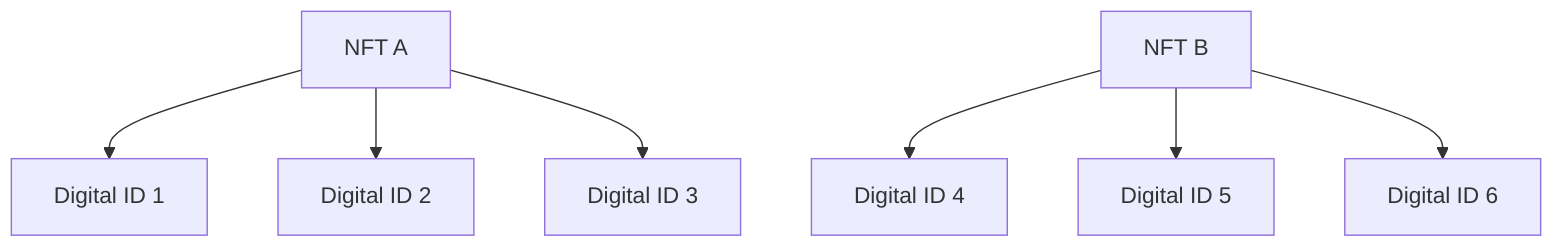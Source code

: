 graph TD;
    A[NFT A]-->C[Digital ID 1]
    A[NFT A]-->E[Digital ID 2]
    A[NFT A]-->D[Digital ID 3]
    B[NFT B]-->F[Digital ID 4]
    B[NFT B]-->G[Digital ID 5]
    B[NFT B]-->H[Digital ID 6]